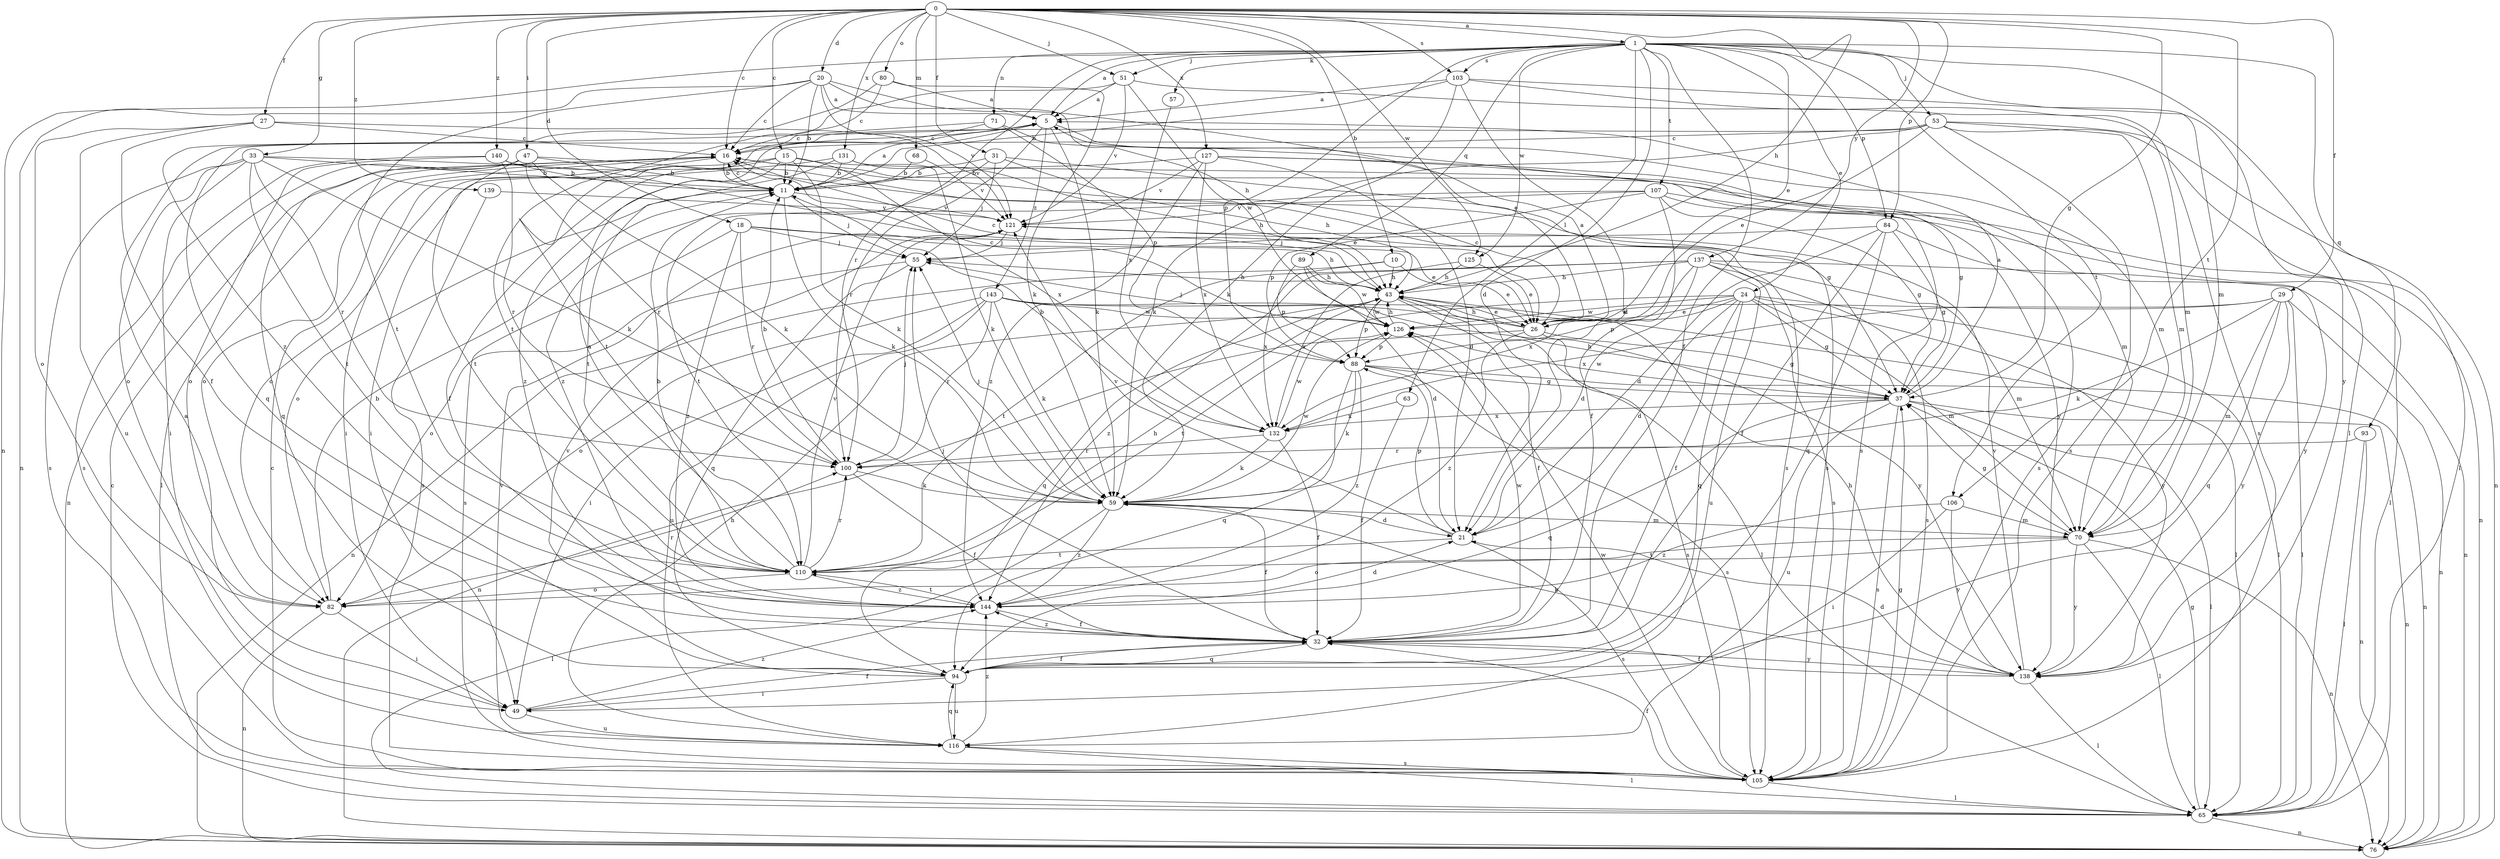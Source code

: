 strict digraph  {
0;
1;
5;
10;
11;
15;
16;
18;
20;
21;
24;
26;
27;
29;
31;
32;
33;
37;
43;
47;
49;
51;
53;
55;
57;
59;
63;
65;
68;
70;
71;
76;
80;
82;
84;
88;
89;
93;
94;
100;
103;
105;
106;
107;
110;
116;
121;
125;
126;
127;
131;
132;
137;
138;
139;
140;
143;
144;
0 -> 1  [label=a];
0 -> 10  [label=b];
0 -> 15  [label=c];
0 -> 16  [label=c];
0 -> 18  [label=d];
0 -> 20  [label=d];
0 -> 27  [label=f];
0 -> 29  [label=f];
0 -> 31  [label=f];
0 -> 33  [label=g];
0 -> 37  [label=g];
0 -> 43  [label=h];
0 -> 47  [label=i];
0 -> 51  [label=j];
0 -> 68  [label=m];
0 -> 80  [label=o];
0 -> 84  [label=p];
0 -> 103  [label=s];
0 -> 106  [label=t];
0 -> 125  [label=w];
0 -> 127  [label=x];
0 -> 131  [label=x];
0 -> 137  [label=y];
0 -> 139  [label=z];
0 -> 140  [label=z];
1 -> 5  [label=a];
1 -> 21  [label=d];
1 -> 24  [label=e];
1 -> 26  [label=e];
1 -> 32  [label=f];
1 -> 51  [label=j];
1 -> 53  [label=j];
1 -> 57  [label=k];
1 -> 63  [label=l];
1 -> 65  [label=l];
1 -> 70  [label=m];
1 -> 71  [label=n];
1 -> 76  [label=n];
1 -> 84  [label=p];
1 -> 88  [label=p];
1 -> 89  [label=q];
1 -> 93  [label=q];
1 -> 100  [label=r];
1 -> 103  [label=s];
1 -> 106  [label=t];
1 -> 107  [label=t];
1 -> 125  [label=w];
5 -> 16  [label=c];
5 -> 59  [label=k];
5 -> 100  [label=r];
5 -> 105  [label=s];
5 -> 143  [label=z];
10 -> 26  [label=e];
10 -> 43  [label=h];
10 -> 76  [label=n];
10 -> 132  [label=x];
11 -> 5  [label=a];
11 -> 16  [label=c];
11 -> 55  [label=j];
11 -> 59  [label=k];
11 -> 82  [label=o];
11 -> 121  [label=v];
15 -> 11  [label=b];
15 -> 32  [label=f];
15 -> 59  [label=k];
15 -> 70  [label=m];
15 -> 82  [label=o];
15 -> 132  [label=x];
15 -> 144  [label=z];
16 -> 11  [label=b];
16 -> 49  [label=i];
16 -> 65  [label=l];
16 -> 82  [label=o];
16 -> 138  [label=y];
18 -> 26  [label=e];
18 -> 43  [label=h];
18 -> 55  [label=j];
18 -> 100  [label=r];
18 -> 105  [label=s];
18 -> 144  [label=z];
20 -> 5  [label=a];
20 -> 11  [label=b];
20 -> 16  [label=c];
20 -> 26  [label=e];
20 -> 43  [label=h];
20 -> 76  [label=n];
20 -> 110  [label=t];
20 -> 121  [label=v];
21 -> 88  [label=p];
21 -> 105  [label=s];
21 -> 110  [label=t];
21 -> 121  [label=v];
24 -> 21  [label=d];
24 -> 26  [label=e];
24 -> 32  [label=f];
24 -> 37  [label=g];
24 -> 65  [label=l];
24 -> 70  [label=m];
24 -> 88  [label=p];
24 -> 94  [label=q];
24 -> 110  [label=t];
24 -> 126  [label=w];
24 -> 138  [label=y];
26 -> 5  [label=a];
26 -> 16  [label=c];
26 -> 37  [label=g];
26 -> 43  [label=h];
26 -> 55  [label=j];
26 -> 76  [label=n];
26 -> 105  [label=s];
26 -> 144  [label=z];
27 -> 16  [label=c];
27 -> 32  [label=f];
27 -> 82  [label=o];
27 -> 116  [label=u];
27 -> 121  [label=v];
29 -> 59  [label=k];
29 -> 65  [label=l];
29 -> 70  [label=m];
29 -> 76  [label=n];
29 -> 94  [label=q];
29 -> 126  [label=w];
29 -> 132  [label=x];
29 -> 138  [label=y];
31 -> 11  [label=b];
31 -> 43  [label=h];
31 -> 55  [label=j];
31 -> 105  [label=s];
31 -> 144  [label=z];
32 -> 55  [label=j];
32 -> 94  [label=q];
32 -> 126  [label=w];
32 -> 138  [label=y];
32 -> 144  [label=z];
33 -> 11  [label=b];
33 -> 26  [label=e];
33 -> 49  [label=i];
33 -> 59  [label=k];
33 -> 82  [label=o];
33 -> 100  [label=r];
33 -> 105  [label=s];
33 -> 110  [label=t];
37 -> 5  [label=a];
37 -> 43  [label=h];
37 -> 65  [label=l];
37 -> 76  [label=n];
37 -> 94  [label=q];
37 -> 105  [label=s];
37 -> 116  [label=u];
37 -> 126  [label=w];
37 -> 132  [label=x];
43 -> 16  [label=c];
43 -> 26  [label=e];
43 -> 32  [label=f];
43 -> 65  [label=l];
43 -> 88  [label=p];
43 -> 94  [label=q];
43 -> 126  [label=w];
47 -> 11  [label=b];
47 -> 59  [label=k];
47 -> 76  [label=n];
47 -> 94  [label=q];
47 -> 100  [label=r];
47 -> 105  [label=s];
47 -> 110  [label=t];
49 -> 5  [label=a];
49 -> 32  [label=f];
49 -> 116  [label=u];
49 -> 144  [label=z];
51 -> 5  [label=a];
51 -> 70  [label=m];
51 -> 110  [label=t];
51 -> 121  [label=v];
51 -> 126  [label=w];
53 -> 16  [label=c];
53 -> 26  [label=e];
53 -> 59  [label=k];
53 -> 65  [label=l];
53 -> 70  [label=m];
53 -> 76  [label=n];
53 -> 94  [label=q];
53 -> 105  [label=s];
55 -> 43  [label=h];
55 -> 82  [label=o];
55 -> 94  [label=q];
57 -> 132  [label=x];
59 -> 21  [label=d];
59 -> 32  [label=f];
59 -> 55  [label=j];
59 -> 65  [label=l];
59 -> 70  [label=m];
59 -> 126  [label=w];
59 -> 144  [label=z];
63 -> 32  [label=f];
63 -> 132  [label=x];
65 -> 16  [label=c];
65 -> 37  [label=g];
65 -> 76  [label=n];
68 -> 11  [label=b];
68 -> 121  [label=v];
70 -> 37  [label=g];
70 -> 65  [label=l];
70 -> 76  [label=n];
70 -> 82  [label=o];
70 -> 110  [label=t];
70 -> 138  [label=y];
71 -> 16  [label=c];
71 -> 70  [label=m];
71 -> 88  [label=p];
71 -> 110  [label=t];
80 -> 5  [label=a];
80 -> 16  [label=c];
80 -> 59  [label=k];
80 -> 144  [label=z];
82 -> 11  [label=b];
82 -> 49  [label=i];
82 -> 76  [label=n];
82 -> 100  [label=r];
84 -> 21  [label=d];
84 -> 32  [label=f];
84 -> 37  [label=g];
84 -> 55  [label=j];
84 -> 94  [label=q];
84 -> 138  [label=y];
88 -> 37  [label=g];
88 -> 59  [label=k];
88 -> 76  [label=n];
88 -> 94  [label=q];
88 -> 105  [label=s];
88 -> 144  [label=z];
89 -> 21  [label=d];
89 -> 43  [label=h];
89 -> 88  [label=p];
89 -> 126  [label=w];
93 -> 65  [label=l];
93 -> 76  [label=n];
93 -> 100  [label=r];
94 -> 32  [label=f];
94 -> 49  [label=i];
94 -> 116  [label=u];
94 -> 121  [label=v];
100 -> 11  [label=b];
100 -> 32  [label=f];
100 -> 55  [label=j];
100 -> 59  [label=k];
103 -> 5  [label=a];
103 -> 11  [label=b];
103 -> 21  [label=d];
103 -> 59  [label=k];
103 -> 105  [label=s];
103 -> 138  [label=y];
105 -> 16  [label=c];
105 -> 32  [label=f];
105 -> 37  [label=g];
105 -> 65  [label=l];
105 -> 126  [label=w];
106 -> 49  [label=i];
106 -> 70  [label=m];
106 -> 138  [label=y];
106 -> 144  [label=z];
107 -> 32  [label=f];
107 -> 37  [label=g];
107 -> 65  [label=l];
107 -> 76  [label=n];
107 -> 88  [label=p];
107 -> 110  [label=t];
107 -> 121  [label=v];
110 -> 5  [label=a];
110 -> 11  [label=b];
110 -> 43  [label=h];
110 -> 82  [label=o];
110 -> 100  [label=r];
110 -> 121  [label=v];
110 -> 144  [label=z];
116 -> 43  [label=h];
116 -> 65  [label=l];
116 -> 94  [label=q];
116 -> 105  [label=s];
116 -> 121  [label=v];
116 -> 144  [label=z];
121 -> 55  [label=j];
121 -> 105  [label=s];
125 -> 26  [label=e];
125 -> 43  [label=h];
125 -> 132  [label=x];
126 -> 16  [label=c];
126 -> 43  [label=h];
126 -> 88  [label=p];
127 -> 11  [label=b];
127 -> 21  [label=d];
127 -> 37  [label=g];
127 -> 105  [label=s];
127 -> 121  [label=v];
127 -> 132  [label=x];
127 -> 144  [label=z];
131 -> 11  [label=b];
131 -> 43  [label=h];
131 -> 49  [label=i];
131 -> 59  [label=k];
131 -> 110  [label=t];
132 -> 11  [label=b];
132 -> 32  [label=f];
132 -> 59  [label=k];
132 -> 100  [label=r];
132 -> 126  [label=w];
137 -> 21  [label=d];
137 -> 43  [label=h];
137 -> 70  [label=m];
137 -> 76  [label=n];
137 -> 105  [label=s];
137 -> 110  [label=t];
137 -> 116  [label=u];
137 -> 132  [label=x];
137 -> 144  [label=z];
138 -> 21  [label=d];
138 -> 32  [label=f];
138 -> 43  [label=h];
138 -> 59  [label=k];
138 -> 65  [label=l];
138 -> 121  [label=v];
139 -> 105  [label=s];
139 -> 121  [label=v];
140 -> 11  [label=b];
140 -> 37  [label=g];
140 -> 82  [label=o];
140 -> 100  [label=r];
140 -> 105  [label=s];
143 -> 49  [label=i];
143 -> 59  [label=k];
143 -> 65  [label=l];
143 -> 82  [label=o];
143 -> 100  [label=r];
143 -> 116  [label=u];
143 -> 126  [label=w];
143 -> 138  [label=y];
144 -> 21  [label=d];
144 -> 32  [label=f];
144 -> 110  [label=t];
}
